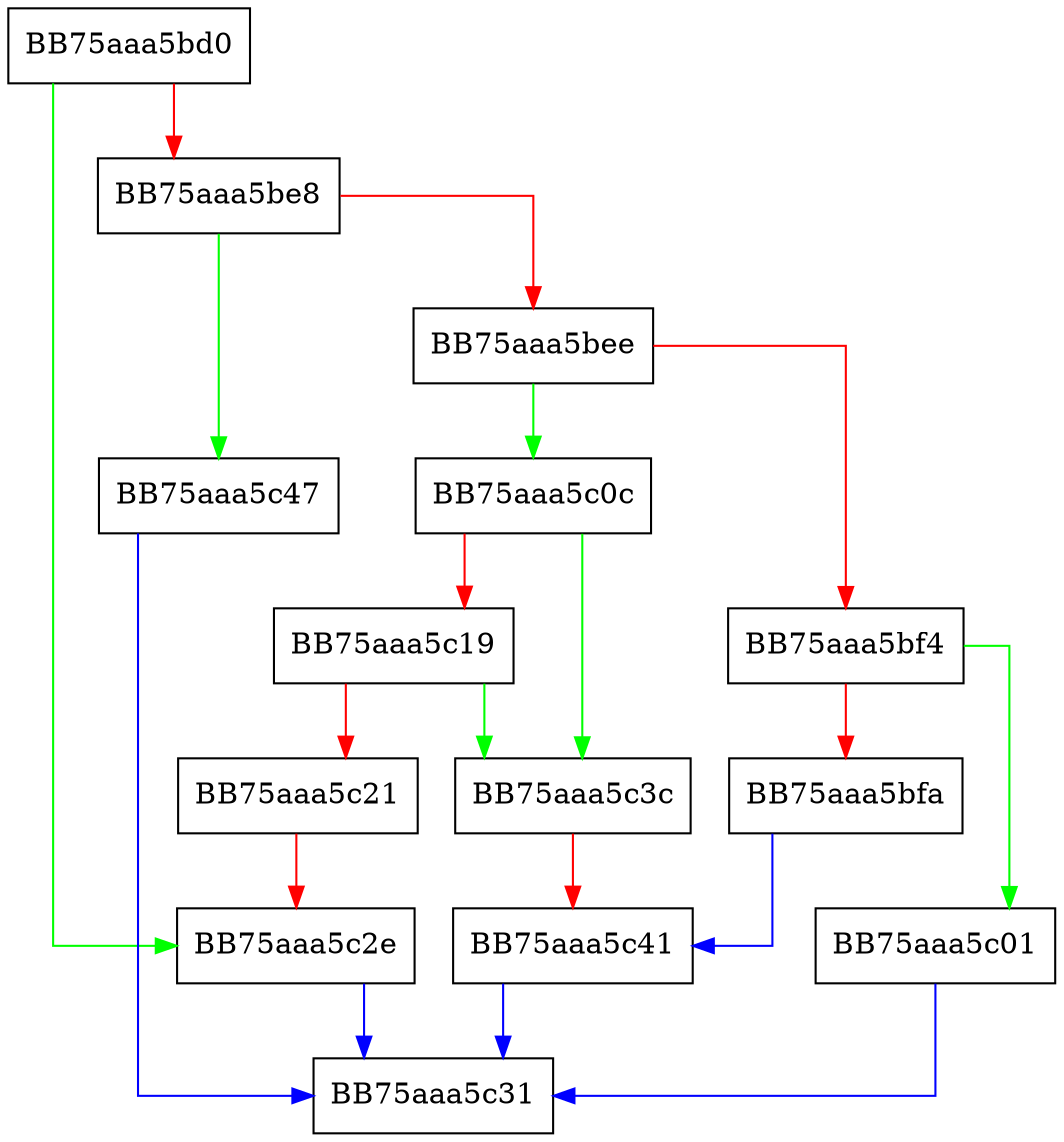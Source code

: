 digraph my_writefn {
  node [shape="box"];
  graph [splines=ortho];
  BB75aaa5bd0 -> BB75aaa5c2e [color="green"];
  BB75aaa5bd0 -> BB75aaa5be8 [color="red"];
  BB75aaa5be8 -> BB75aaa5c47 [color="green"];
  BB75aaa5be8 -> BB75aaa5bee [color="red"];
  BB75aaa5bee -> BB75aaa5c0c [color="green"];
  BB75aaa5bee -> BB75aaa5bf4 [color="red"];
  BB75aaa5bf4 -> BB75aaa5c01 [color="green"];
  BB75aaa5bf4 -> BB75aaa5bfa [color="red"];
  BB75aaa5bfa -> BB75aaa5c41 [color="blue"];
  BB75aaa5c01 -> BB75aaa5c31 [color="blue"];
  BB75aaa5c0c -> BB75aaa5c3c [color="green"];
  BB75aaa5c0c -> BB75aaa5c19 [color="red"];
  BB75aaa5c19 -> BB75aaa5c3c [color="green"];
  BB75aaa5c19 -> BB75aaa5c21 [color="red"];
  BB75aaa5c21 -> BB75aaa5c2e [color="red"];
  BB75aaa5c2e -> BB75aaa5c31 [color="blue"];
  BB75aaa5c3c -> BB75aaa5c41 [color="red"];
  BB75aaa5c41 -> BB75aaa5c31 [color="blue"];
  BB75aaa5c47 -> BB75aaa5c31 [color="blue"];
}